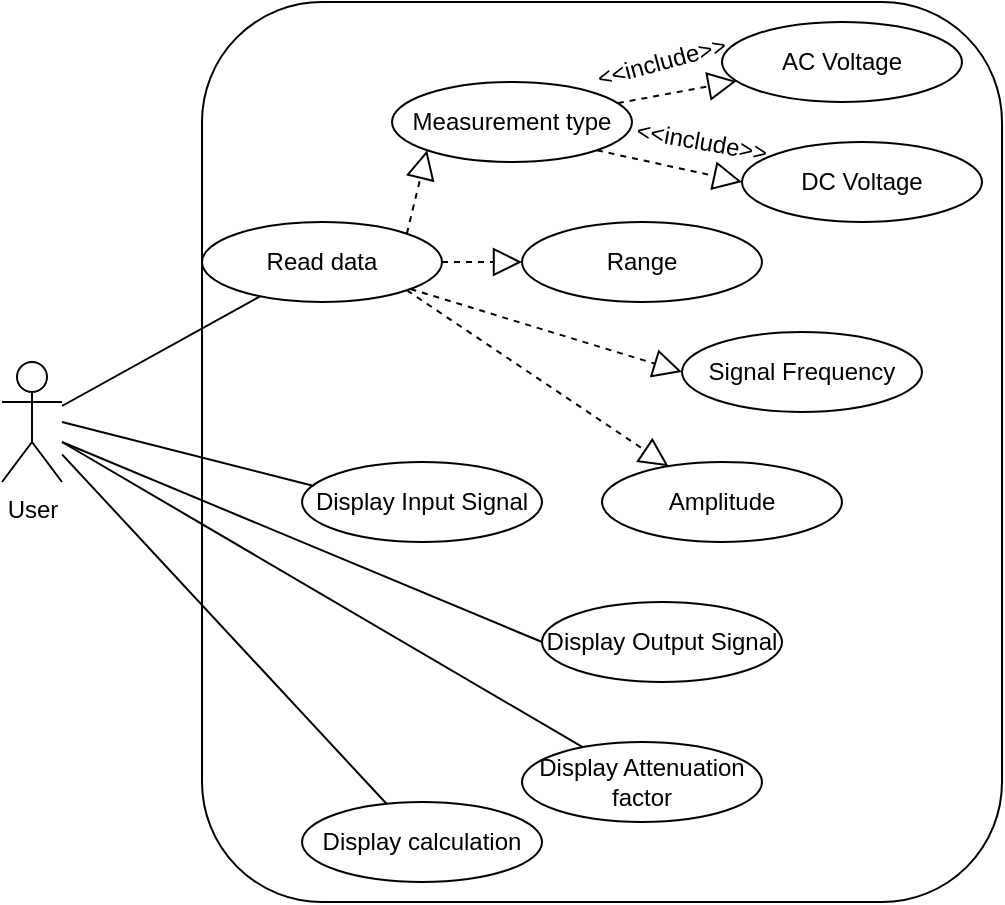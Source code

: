 <mxfile version="14.1.1" type="device"><diagram id="-my0vTOnxjadg2eE66Fw" name="Page-1"><mxGraphModel dx="1342" dy="557" grid="1" gridSize="10" guides="1" tooltips="1" connect="1" arrows="1" fold="1" page="1" pageScale="1" pageWidth="850" pageHeight="1100" math="0" shadow="0"><root><mxCell id="0"/><mxCell id="1" parent="0"/><mxCell id="1MVP0xHV3ndSTH__XeRf-1" value="" style="rounded=1;whiteSpace=wrap;html=1;" parent="1" vertex="1"><mxGeometry x="210" y="40" width="400" height="450" as="geometry"/></mxCell><mxCell id="1MVP0xHV3ndSTH__XeRf-2" value="Read data" style="ellipse;whiteSpace=wrap;html=1;" parent="1" vertex="1"><mxGeometry x="210" y="150" width="120" height="40" as="geometry"/></mxCell><mxCell id="1MVP0xHV3ndSTH__XeRf-3" value="Measurement type" style="ellipse;whiteSpace=wrap;html=1;" parent="1" vertex="1"><mxGeometry x="305" y="80" width="120" height="40" as="geometry"/></mxCell><mxCell id="1MVP0xHV3ndSTH__XeRf-4" value="AC Voltage" style="ellipse;whiteSpace=wrap;html=1;" parent="1" vertex="1"><mxGeometry x="470" y="50" width="120" height="40" as="geometry"/></mxCell><mxCell id="1MVP0xHV3ndSTH__XeRf-5" value="User" style="shape=umlActor;verticalLabelPosition=bottom;verticalAlign=top;html=1;outlineConnect=0;" parent="1" vertex="1"><mxGeometry x="110" y="220" width="30" height="60" as="geometry"/></mxCell><mxCell id="1MVP0xHV3ndSTH__XeRf-8" value="DC Voltage" style="ellipse;whiteSpace=wrap;html=1;" parent="1" vertex="1"><mxGeometry x="480" y="110" width="120" height="40" as="geometry"/></mxCell><mxCell id="1MVP0xHV3ndSTH__XeRf-9" value="Range" style="ellipse;whiteSpace=wrap;html=1;" parent="1" vertex="1"><mxGeometry x="370" y="150" width="120" height="40" as="geometry"/></mxCell><mxCell id="1MVP0xHV3ndSTH__XeRf-10" value="Signal Frequency" style="ellipse;whiteSpace=wrap;html=1;" parent="1" vertex="1"><mxGeometry x="450" y="205" width="120" height="40" as="geometry"/></mxCell><mxCell id="1MVP0xHV3ndSTH__XeRf-11" value="Amplitude" style="ellipse;whiteSpace=wrap;html=1;" parent="1" vertex="1"><mxGeometry x="410" y="270" width="120" height="40" as="geometry"/></mxCell><mxCell id="1MVP0xHV3ndSTH__XeRf-13" value="Display Input Signal" style="ellipse;whiteSpace=wrap;html=1;" parent="1" vertex="1"><mxGeometry x="260" y="270" width="120" height="40" as="geometry"/></mxCell><mxCell id="1MVP0xHV3ndSTH__XeRf-14" value="Display Output Signal" style="ellipse;whiteSpace=wrap;html=1;" parent="1" vertex="1"><mxGeometry x="380" y="340" width="120" height="40" as="geometry"/></mxCell><mxCell id="1MVP0xHV3ndSTH__XeRf-15" value="Display Attenuation factor" style="ellipse;whiteSpace=wrap;html=1;" parent="1" vertex="1"><mxGeometry x="370" y="410" width="120" height="40" as="geometry"/></mxCell><mxCell id="1MVP0xHV3ndSTH__XeRf-16" value="Display calculation" style="ellipse;whiteSpace=wrap;html=1;" parent="1" vertex="1"><mxGeometry x="260" y="440" width="120" height="40" as="geometry"/></mxCell><mxCell id="1MVP0xHV3ndSTH__XeRf-17" value="" style="endArrow=none;html=1;entryX=0.05;entryY=0.3;entryDx=0;entryDy=0;entryPerimeter=0;" parent="1" target="1MVP0xHV3ndSTH__XeRf-13" edge="1"><mxGeometry width="50" height="50" relative="1" as="geometry"><mxPoint x="140" y="250" as="sourcePoint"/><mxPoint x="450" y="220" as="targetPoint"/></mxGeometry></mxCell><mxCell id="1MVP0xHV3ndSTH__XeRf-19" value="" style="endArrow=none;html=1;" parent="1" target="1MVP0xHV3ndSTH__XeRf-2" edge="1"><mxGeometry width="50" height="50" relative="1" as="geometry"><mxPoint x="140" y="242" as="sourcePoint"/><mxPoint x="450" y="220" as="targetPoint"/></mxGeometry></mxCell><mxCell id="1MVP0xHV3ndSTH__XeRf-20" value="" style="endArrow=none;html=1;entryX=0;entryY=0.5;entryDx=0;entryDy=0;" parent="1" target="1MVP0xHV3ndSTH__XeRf-14" edge="1"><mxGeometry width="50" height="50" relative="1" as="geometry"><mxPoint x="140" y="260" as="sourcePoint"/><mxPoint x="450" y="220" as="targetPoint"/></mxGeometry></mxCell><mxCell id="1MVP0xHV3ndSTH__XeRf-21" value="" style="endArrow=none;html=1;" parent="1" source="1MVP0xHV3ndSTH__XeRf-5" target="1MVP0xHV3ndSTH__XeRf-16" edge="1"><mxGeometry width="50" height="50" relative="1" as="geometry"><mxPoint x="400" y="270" as="sourcePoint"/><mxPoint x="450" y="220" as="targetPoint"/></mxGeometry></mxCell><mxCell id="1MVP0xHV3ndSTH__XeRf-22" value="" style="endArrow=none;html=1;" parent="1" target="1MVP0xHV3ndSTH__XeRf-15" edge="1"><mxGeometry width="50" height="50" relative="1" as="geometry"><mxPoint x="140" y="260" as="sourcePoint"/><mxPoint x="450" y="220" as="targetPoint"/></mxGeometry></mxCell><mxCell id="1MVP0xHV3ndSTH__XeRf-27" value="" style="endArrow=block;dashed=1;endFill=0;endSize=12;html=1;exitX=1;exitY=0;exitDx=0;exitDy=0;entryX=0;entryY=1;entryDx=0;entryDy=0;" parent="1" source="1MVP0xHV3ndSTH__XeRf-2" target="1MVP0xHV3ndSTH__XeRf-3" edge="1"><mxGeometry width="160" relative="1" as="geometry"><mxPoint x="340" y="240" as="sourcePoint"/><mxPoint x="500" y="240" as="targetPoint"/></mxGeometry></mxCell><mxCell id="1MVP0xHV3ndSTH__XeRf-28" value="" style="endArrow=block;dashed=1;endFill=0;endSize=12;html=1;exitX=1;exitY=1;exitDx=0;exitDy=0;" parent="1" source="1MVP0xHV3ndSTH__XeRf-2" target="1MVP0xHV3ndSTH__XeRf-11" edge="1"><mxGeometry width="160" relative="1" as="geometry"><mxPoint x="310" y="150" as="sourcePoint"/><mxPoint x="500" y="240" as="targetPoint"/></mxGeometry></mxCell><mxCell id="1MVP0xHV3ndSTH__XeRf-29" value="" style="endArrow=block;dashed=1;endFill=0;endSize=12;html=1;entryX=0;entryY=0.5;entryDx=0;entryDy=0;" parent="1" source="1MVP0xHV3ndSTH__XeRf-2" target="1MVP0xHV3ndSTH__XeRf-10" edge="1"><mxGeometry width="160" relative="1" as="geometry"><mxPoint x="340" y="240" as="sourcePoint"/><mxPoint x="500" y="240" as="targetPoint"/></mxGeometry></mxCell><mxCell id="1MVP0xHV3ndSTH__XeRf-30" value="" style="endArrow=block;dashed=1;endFill=0;endSize=12;html=1;" parent="1" source="1MVP0xHV3ndSTH__XeRf-2" target="1MVP0xHV3ndSTH__XeRf-9" edge="1"><mxGeometry width="160" relative="1" as="geometry"><mxPoint x="340" y="240" as="sourcePoint"/><mxPoint x="500" y="240" as="targetPoint"/></mxGeometry></mxCell><mxCell id="1MVP0xHV3ndSTH__XeRf-32" value="" style="endArrow=block;dashed=1;endFill=0;endSize=12;html=1;exitX=1;exitY=1;exitDx=0;exitDy=0;entryX=0;entryY=0.5;entryDx=0;entryDy=0;" parent="1" source="1MVP0xHV3ndSTH__XeRf-3" target="1MVP0xHV3ndSTH__XeRf-8" edge="1"><mxGeometry width="160" relative="1" as="geometry"><mxPoint x="340" y="240" as="sourcePoint"/><mxPoint x="509" y="160" as="targetPoint"/></mxGeometry></mxCell><mxCell id="1MVP0xHV3ndSTH__XeRf-33" value="" style="endArrow=block;dashed=1;endFill=0;endSize=12;html=1;" parent="1" source="1MVP0xHV3ndSTH__XeRf-3" target="1MVP0xHV3ndSTH__XeRf-4" edge="1"><mxGeometry width="160" relative="1" as="geometry"><mxPoint x="340" y="240" as="sourcePoint"/><mxPoint x="500" y="240" as="targetPoint"/></mxGeometry></mxCell><mxCell id="1MVP0xHV3ndSTH__XeRf-35" style="edgeStyle=orthogonalEdgeStyle;rounded=0;orthogonalLoop=1;jettySize=auto;html=1;exitX=0.5;exitY=1;exitDx=0;exitDy=0;" parent="1" source="1MVP0xHV3ndSTH__XeRf-10" target="1MVP0xHV3ndSTH__XeRf-10" edge="1"><mxGeometry relative="1" as="geometry"/></mxCell><mxCell id="PsYbYa6153ewG86VPi5O-1" value="&amp;lt;&amp;lt;include&amp;gt;&amp;gt;" style="text;html=1;strokeColor=none;fillColor=none;align=center;verticalAlign=middle;whiteSpace=wrap;rounded=0;rotation=-15;" parent="1" vertex="1"><mxGeometry x="420" y="60" width="40" height="20" as="geometry"/></mxCell><mxCell id="PsYbYa6153ewG86VPi5O-3" value="&amp;lt;&amp;lt;include&amp;gt;&amp;gt;" style="text;html=1;strokeColor=none;fillColor=none;align=center;verticalAlign=middle;whiteSpace=wrap;rounded=0;rotation=10;" parent="1" vertex="1"><mxGeometry x="440" y="100" width="40" height="20" as="geometry"/></mxCell></root></mxGraphModel></diagram></mxfile>